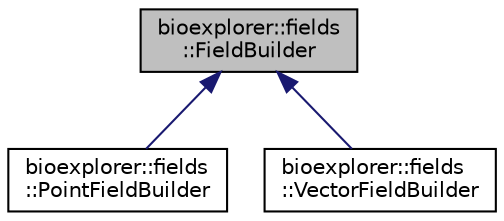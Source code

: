 digraph "bioexplorer::fields::FieldBuilder"
{
 // LATEX_PDF_SIZE
  edge [fontname="Helvetica",fontsize="10",labelfontname="Helvetica",labelfontsize="10"];
  node [fontname="Helvetica",fontsize="10",shape=record];
  Node1 [label="bioexplorer::fields\l::FieldBuilder",height=0.2,width=0.4,color="black", fillcolor="grey75", style="filled", fontcolor="black",tooltip="The FieldBuilder class handles electro-magnetic fields data structures."];
  Node1 -> Node2 [dir="back",color="midnightblue",fontsize="10",style="solid",fontname="Helvetica"];
  Node2 [label="bioexplorer::fields\l::PointFieldBuilder",height=0.2,width=0.4,color="black", fillcolor="white", style="filled",URL="$d9/dd7/classbioexplorer_1_1fields_1_1PointFieldBuilder.html",tooltip="The PointFieldBuilder class handles electro-magnetic fields data structures."];
  Node1 -> Node3 [dir="back",color="midnightblue",fontsize="10",style="solid",fontname="Helvetica"];
  Node3 [label="bioexplorer::fields\l::VectorFieldBuilder",height=0.2,width=0.4,color="black", fillcolor="white", style="filled",URL="$d6/d92/classbioexplorer_1_1fields_1_1VectorFieldBuilder.html",tooltip="The VectorFieldBuilder class handles electro-magnetic fields data structures."];
}
